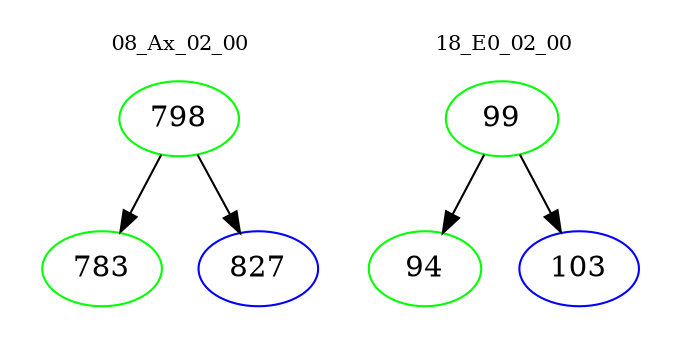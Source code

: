 digraph{
subgraph cluster_0 {
color = white
label = "08_Ax_02_00";
fontsize=10;
T0_798 [label="798", color="green"]
T0_798 -> T0_783 [color="black"]
T0_783 [label="783", color="green"]
T0_798 -> T0_827 [color="black"]
T0_827 [label="827", color="blue"]
}
subgraph cluster_1 {
color = white
label = "18_E0_02_00";
fontsize=10;
T1_99 [label="99", color="green"]
T1_99 -> T1_94 [color="black"]
T1_94 [label="94", color="green"]
T1_99 -> T1_103 [color="black"]
T1_103 [label="103", color="blue"]
}
}
